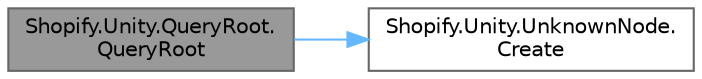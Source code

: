 digraph "Shopify.Unity.QueryRoot.QueryRoot"
{
 // LATEX_PDF_SIZE
  bgcolor="transparent";
  edge [fontname=Helvetica,fontsize=10,labelfontname=Helvetica,labelfontsize=10];
  node [fontname=Helvetica,fontsize=10,shape=box,height=0.2,width=0.4];
  rankdir="LR";
  Node1 [id="Node000001",label="Shopify.Unity.QueryRoot.\lQueryRoot",height=0.2,width=0.4,color="gray40", fillcolor="grey60", style="filled", fontcolor="black",tooltip="Accepts deserialized json data.  Will further parse passed in data."];
  Node1 -> Node2 [id="edge1_Node000001_Node000002",color="steelblue1",style="solid",tooltip=" "];
  Node2 [id="Node000002",label="Shopify.Unity.UnknownNode.\lCreate",height=0.2,width=0.4,color="grey40", fillcolor="white", style="filled",URL="$class_shopify_1_1_unity_1_1_unknown_node.html#a27575b9a2fcb3b4d35ece521026deed6",tooltip="Instantiate objects implementing Node. Possible types are: AppliedGiftCard Article Blog Checkout Chec..."];
}
